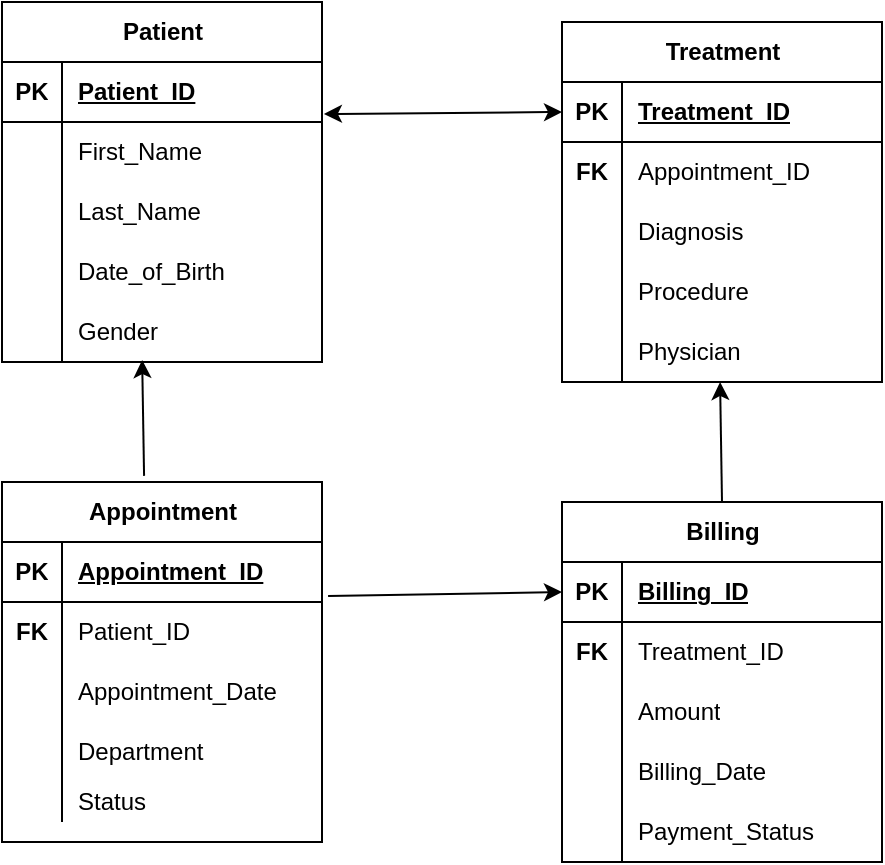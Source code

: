<mxfile version="26.2.9">
  <diagram name="Page-1" id="Cd_KYzjX2k4OVCeXTBs4">
    <mxGraphModel dx="1915" dy="1558" grid="1" gridSize="10" guides="1" tooltips="1" connect="1" arrows="1" fold="1" page="1" pageScale="1" pageWidth="850" pageHeight="1100" math="0" shadow="0">
      <root>
        <mxCell id="0" />
        <mxCell id="1" parent="0" />
        <mxCell id="gVo0zl2ULcCSPnZA69HA-17" value="Appointment" style="shape=table;startSize=30;container=1;collapsible=1;childLayout=tableLayout;fixedRows=1;rowLines=0;fontStyle=1;align=center;resizeLast=1;html=1;" parent="1" vertex="1">
          <mxGeometry x="-800" y="150" width="160" height="180" as="geometry" />
        </mxCell>
        <mxCell id="gVo0zl2ULcCSPnZA69HA-18" value="" style="shape=tableRow;horizontal=0;startSize=0;swimlaneHead=0;swimlaneBody=0;fillColor=none;collapsible=0;dropTarget=0;points=[[0,0.5],[1,0.5]];portConstraint=eastwest;top=0;left=0;right=0;bottom=1;" parent="gVo0zl2ULcCSPnZA69HA-17" vertex="1">
          <mxGeometry y="30" width="160" height="30" as="geometry" />
        </mxCell>
        <mxCell id="gVo0zl2ULcCSPnZA69HA-19" value="PK" style="shape=partialRectangle;connectable=0;fillColor=none;top=0;left=0;bottom=0;right=0;fontStyle=1;overflow=hidden;whiteSpace=wrap;html=1;" parent="gVo0zl2ULcCSPnZA69HA-18" vertex="1">
          <mxGeometry width="30" height="30" as="geometry">
            <mxRectangle width="30" height="30" as="alternateBounds" />
          </mxGeometry>
        </mxCell>
        <mxCell id="gVo0zl2ULcCSPnZA69HA-20" value="Appointment_ID" style="shape=partialRectangle;connectable=0;fillColor=none;top=0;left=0;bottom=0;right=0;align=left;spacingLeft=6;fontStyle=5;overflow=hidden;whiteSpace=wrap;html=1;" parent="gVo0zl2ULcCSPnZA69HA-18" vertex="1">
          <mxGeometry x="30" width="130" height="30" as="geometry">
            <mxRectangle width="130" height="30" as="alternateBounds" />
          </mxGeometry>
        </mxCell>
        <mxCell id="gVo0zl2ULcCSPnZA69HA-21" value="" style="shape=tableRow;horizontal=0;startSize=0;swimlaneHead=0;swimlaneBody=0;fillColor=none;collapsible=0;dropTarget=0;points=[[0,0.5],[1,0.5]];portConstraint=eastwest;top=0;left=0;right=0;bottom=0;" parent="gVo0zl2ULcCSPnZA69HA-17" vertex="1">
          <mxGeometry y="60" width="160" height="30" as="geometry" />
        </mxCell>
        <mxCell id="gVo0zl2ULcCSPnZA69HA-22" value="&lt;b&gt;FK&lt;/b&gt;" style="shape=partialRectangle;connectable=0;fillColor=none;top=0;left=0;bottom=0;right=0;editable=1;overflow=hidden;whiteSpace=wrap;html=1;" parent="gVo0zl2ULcCSPnZA69HA-21" vertex="1">
          <mxGeometry width="30" height="30" as="geometry">
            <mxRectangle width="30" height="30" as="alternateBounds" />
          </mxGeometry>
        </mxCell>
        <mxCell id="gVo0zl2ULcCSPnZA69HA-23" value="Patient_ID" style="shape=partialRectangle;connectable=0;fillColor=none;top=0;left=0;bottom=0;right=0;align=left;spacingLeft=6;overflow=hidden;whiteSpace=wrap;html=1;" parent="gVo0zl2ULcCSPnZA69HA-21" vertex="1">
          <mxGeometry x="30" width="130" height="30" as="geometry">
            <mxRectangle width="130" height="30" as="alternateBounds" />
          </mxGeometry>
        </mxCell>
        <mxCell id="gVo0zl2ULcCSPnZA69HA-27" value="" style="shape=tableRow;horizontal=0;startSize=0;swimlaneHead=0;swimlaneBody=0;fillColor=none;collapsible=0;dropTarget=0;points=[[0,0.5],[1,0.5]];portConstraint=eastwest;top=0;left=0;right=0;bottom=0;" parent="gVo0zl2ULcCSPnZA69HA-17" vertex="1">
          <mxGeometry y="90" width="160" height="30" as="geometry" />
        </mxCell>
        <mxCell id="gVo0zl2ULcCSPnZA69HA-28" value="" style="shape=partialRectangle;connectable=0;fillColor=none;top=0;left=0;bottom=0;right=0;editable=1;overflow=hidden;whiteSpace=wrap;html=1;" parent="gVo0zl2ULcCSPnZA69HA-27" vertex="1">
          <mxGeometry width="30" height="30" as="geometry">
            <mxRectangle width="30" height="30" as="alternateBounds" />
          </mxGeometry>
        </mxCell>
        <mxCell id="gVo0zl2ULcCSPnZA69HA-29" value="Appointment_Date" style="shape=partialRectangle;connectable=0;fillColor=none;top=0;left=0;bottom=0;right=0;align=left;spacingLeft=6;overflow=hidden;whiteSpace=wrap;html=1;" parent="gVo0zl2ULcCSPnZA69HA-27" vertex="1">
          <mxGeometry x="30" width="130" height="30" as="geometry">
            <mxRectangle width="130" height="30" as="alternateBounds" />
          </mxGeometry>
        </mxCell>
        <mxCell id="gVo0zl2ULcCSPnZA69HA-30" style="shape=tableRow;horizontal=0;startSize=0;swimlaneHead=0;swimlaneBody=0;fillColor=none;collapsible=0;dropTarget=0;points=[[0,0.5],[1,0.5]];portConstraint=eastwest;top=0;left=0;right=0;bottom=0;" parent="gVo0zl2ULcCSPnZA69HA-17" vertex="1">
          <mxGeometry y="120" width="160" height="30" as="geometry" />
        </mxCell>
        <mxCell id="gVo0zl2ULcCSPnZA69HA-31" style="shape=partialRectangle;connectable=0;fillColor=none;top=0;left=0;bottom=0;right=0;editable=1;overflow=hidden;whiteSpace=wrap;html=1;" parent="gVo0zl2ULcCSPnZA69HA-30" vertex="1">
          <mxGeometry width="30" height="30" as="geometry">
            <mxRectangle width="30" height="30" as="alternateBounds" />
          </mxGeometry>
        </mxCell>
        <mxCell id="gVo0zl2ULcCSPnZA69HA-32" value="Department" style="shape=partialRectangle;connectable=0;fillColor=none;top=0;left=0;bottom=0;right=0;align=left;spacingLeft=6;overflow=hidden;whiteSpace=wrap;html=1;" parent="gVo0zl2ULcCSPnZA69HA-30" vertex="1">
          <mxGeometry x="30" width="130" height="30" as="geometry">
            <mxRectangle width="130" height="30" as="alternateBounds" />
          </mxGeometry>
        </mxCell>
        <mxCell id="gVo0zl2ULcCSPnZA69HA-33" style="shape=tableRow;horizontal=0;startSize=0;swimlaneHead=0;swimlaneBody=0;fillColor=none;collapsible=0;dropTarget=0;points=[[0,0.5],[1,0.5]];portConstraint=eastwest;top=0;left=0;right=0;bottom=0;" parent="gVo0zl2ULcCSPnZA69HA-17" vertex="1">
          <mxGeometry y="150" width="160" height="20" as="geometry" />
        </mxCell>
        <mxCell id="gVo0zl2ULcCSPnZA69HA-34" style="shape=partialRectangle;connectable=0;fillColor=none;top=0;left=0;bottom=0;right=0;editable=1;overflow=hidden;whiteSpace=wrap;html=1;" parent="gVo0zl2ULcCSPnZA69HA-33" vertex="1">
          <mxGeometry width="30" height="20" as="geometry">
            <mxRectangle width="30" height="20" as="alternateBounds" />
          </mxGeometry>
        </mxCell>
        <mxCell id="gVo0zl2ULcCSPnZA69HA-35" value="Status" style="shape=partialRectangle;connectable=0;fillColor=none;top=0;left=0;bottom=0;right=0;align=left;spacingLeft=6;overflow=hidden;whiteSpace=wrap;html=1;" parent="gVo0zl2ULcCSPnZA69HA-33" vertex="1">
          <mxGeometry x="30" width="130" height="20" as="geometry">
            <mxRectangle width="130" height="20" as="alternateBounds" />
          </mxGeometry>
        </mxCell>
        <mxCell id="gVo0zl2ULcCSPnZA69HA-42" value="Billing" style="shape=table;startSize=30;container=1;collapsible=1;childLayout=tableLayout;fixedRows=1;rowLines=0;fontStyle=1;align=center;resizeLast=1;html=1;" parent="1" vertex="1">
          <mxGeometry x="-520" y="160" width="160" height="180" as="geometry" />
        </mxCell>
        <mxCell id="gVo0zl2ULcCSPnZA69HA-43" value="" style="shape=tableRow;horizontal=0;startSize=0;swimlaneHead=0;swimlaneBody=0;fillColor=none;collapsible=0;dropTarget=0;points=[[0,0.5],[1,0.5]];portConstraint=eastwest;top=0;left=0;right=0;bottom=1;" parent="gVo0zl2ULcCSPnZA69HA-42" vertex="1">
          <mxGeometry y="30" width="160" height="30" as="geometry" />
        </mxCell>
        <mxCell id="gVo0zl2ULcCSPnZA69HA-44" value="PK" style="shape=partialRectangle;connectable=0;fillColor=none;top=0;left=0;bottom=0;right=0;fontStyle=1;overflow=hidden;whiteSpace=wrap;html=1;" parent="gVo0zl2ULcCSPnZA69HA-43" vertex="1">
          <mxGeometry width="30" height="30" as="geometry">
            <mxRectangle width="30" height="30" as="alternateBounds" />
          </mxGeometry>
        </mxCell>
        <mxCell id="gVo0zl2ULcCSPnZA69HA-45" value="Billing_ID" style="shape=partialRectangle;connectable=0;fillColor=none;top=0;left=0;bottom=0;right=0;align=left;spacingLeft=6;fontStyle=5;overflow=hidden;whiteSpace=wrap;html=1;" parent="gVo0zl2ULcCSPnZA69HA-43" vertex="1">
          <mxGeometry x="30" width="130" height="30" as="geometry">
            <mxRectangle width="130" height="30" as="alternateBounds" />
          </mxGeometry>
        </mxCell>
        <mxCell id="gVo0zl2ULcCSPnZA69HA-46" value="" style="shape=tableRow;horizontal=0;startSize=0;swimlaneHead=0;swimlaneBody=0;fillColor=none;collapsible=0;dropTarget=0;points=[[0,0.5],[1,0.5]];portConstraint=eastwest;top=0;left=0;right=0;bottom=0;" parent="gVo0zl2ULcCSPnZA69HA-42" vertex="1">
          <mxGeometry y="60" width="160" height="30" as="geometry" />
        </mxCell>
        <mxCell id="gVo0zl2ULcCSPnZA69HA-47" value="&lt;b&gt;FK&lt;/b&gt;" style="shape=partialRectangle;connectable=0;fillColor=none;top=0;left=0;bottom=0;right=0;editable=1;overflow=hidden;whiteSpace=wrap;html=1;" parent="gVo0zl2ULcCSPnZA69HA-46" vertex="1">
          <mxGeometry width="30" height="30" as="geometry">
            <mxRectangle width="30" height="30" as="alternateBounds" />
          </mxGeometry>
        </mxCell>
        <mxCell id="gVo0zl2ULcCSPnZA69HA-48" value="Treatment_ID" style="shape=partialRectangle;connectable=0;fillColor=none;top=0;left=0;bottom=0;right=0;align=left;spacingLeft=6;overflow=hidden;whiteSpace=wrap;html=1;" parent="gVo0zl2ULcCSPnZA69HA-46" vertex="1">
          <mxGeometry x="30" width="130" height="30" as="geometry">
            <mxRectangle width="130" height="30" as="alternateBounds" />
          </mxGeometry>
        </mxCell>
        <mxCell id="gVo0zl2ULcCSPnZA69HA-49" value="" style="shape=tableRow;horizontal=0;startSize=0;swimlaneHead=0;swimlaneBody=0;fillColor=none;collapsible=0;dropTarget=0;points=[[0,0.5],[1,0.5]];portConstraint=eastwest;top=0;left=0;right=0;bottom=0;" parent="gVo0zl2ULcCSPnZA69HA-42" vertex="1">
          <mxGeometry y="90" width="160" height="30" as="geometry" />
        </mxCell>
        <mxCell id="gVo0zl2ULcCSPnZA69HA-50" value="" style="shape=partialRectangle;connectable=0;fillColor=none;top=0;left=0;bottom=0;right=0;editable=1;overflow=hidden;whiteSpace=wrap;html=1;" parent="gVo0zl2ULcCSPnZA69HA-49" vertex="1">
          <mxGeometry width="30" height="30" as="geometry">
            <mxRectangle width="30" height="30" as="alternateBounds" />
          </mxGeometry>
        </mxCell>
        <mxCell id="gVo0zl2ULcCSPnZA69HA-51" value="Amount" style="shape=partialRectangle;connectable=0;fillColor=none;top=0;left=0;bottom=0;right=0;align=left;spacingLeft=6;overflow=hidden;whiteSpace=wrap;html=1;" parent="gVo0zl2ULcCSPnZA69HA-49" vertex="1">
          <mxGeometry x="30" width="130" height="30" as="geometry">
            <mxRectangle width="130" height="30" as="alternateBounds" />
          </mxGeometry>
        </mxCell>
        <mxCell id="gVo0zl2ULcCSPnZA69HA-52" value="" style="shape=tableRow;horizontal=0;startSize=0;swimlaneHead=0;swimlaneBody=0;fillColor=none;collapsible=0;dropTarget=0;points=[[0,0.5],[1,0.5]];portConstraint=eastwest;top=0;left=0;right=0;bottom=0;" parent="gVo0zl2ULcCSPnZA69HA-42" vertex="1">
          <mxGeometry y="120" width="160" height="30" as="geometry" />
        </mxCell>
        <mxCell id="gVo0zl2ULcCSPnZA69HA-53" value="" style="shape=partialRectangle;connectable=0;fillColor=none;top=0;left=0;bottom=0;right=0;editable=1;overflow=hidden;whiteSpace=wrap;html=1;" parent="gVo0zl2ULcCSPnZA69HA-52" vertex="1">
          <mxGeometry width="30" height="30" as="geometry">
            <mxRectangle width="30" height="30" as="alternateBounds" />
          </mxGeometry>
        </mxCell>
        <mxCell id="gVo0zl2ULcCSPnZA69HA-54" value="Billing_Date" style="shape=partialRectangle;connectable=0;fillColor=none;top=0;left=0;bottom=0;right=0;align=left;spacingLeft=6;overflow=hidden;whiteSpace=wrap;html=1;" parent="gVo0zl2ULcCSPnZA69HA-52" vertex="1">
          <mxGeometry x="30" width="130" height="30" as="geometry">
            <mxRectangle width="130" height="30" as="alternateBounds" />
          </mxGeometry>
        </mxCell>
        <mxCell id="gVo0zl2ULcCSPnZA69HA-55" style="shape=tableRow;horizontal=0;startSize=0;swimlaneHead=0;swimlaneBody=0;fillColor=none;collapsible=0;dropTarget=0;points=[[0,0.5],[1,0.5]];portConstraint=eastwest;top=0;left=0;right=0;bottom=0;" parent="gVo0zl2ULcCSPnZA69HA-42" vertex="1">
          <mxGeometry y="150" width="160" height="30" as="geometry" />
        </mxCell>
        <mxCell id="gVo0zl2ULcCSPnZA69HA-56" style="shape=partialRectangle;connectable=0;fillColor=none;top=0;left=0;bottom=0;right=0;editable=1;overflow=hidden;whiteSpace=wrap;html=1;" parent="gVo0zl2ULcCSPnZA69HA-55" vertex="1">
          <mxGeometry width="30" height="30" as="geometry">
            <mxRectangle width="30" height="30" as="alternateBounds" />
          </mxGeometry>
        </mxCell>
        <mxCell id="gVo0zl2ULcCSPnZA69HA-57" value="Payment_Status" style="shape=partialRectangle;connectable=0;fillColor=none;top=0;left=0;bottom=0;right=0;align=left;spacingLeft=6;overflow=hidden;whiteSpace=wrap;html=1;" parent="gVo0zl2ULcCSPnZA69HA-55" vertex="1">
          <mxGeometry x="30" width="130" height="30" as="geometry">
            <mxRectangle width="130" height="30" as="alternateBounds" />
          </mxGeometry>
        </mxCell>
        <mxCell id="gVo0zl2ULcCSPnZA69HA-64" value="Treatment" style="shape=table;startSize=30;container=1;collapsible=1;childLayout=tableLayout;fixedRows=1;rowLines=0;fontStyle=1;align=center;resizeLast=1;html=1;" parent="1" vertex="1">
          <mxGeometry x="-520" y="-80" width="160" height="180" as="geometry" />
        </mxCell>
        <mxCell id="gVo0zl2ULcCSPnZA69HA-65" value="" style="shape=tableRow;horizontal=0;startSize=0;swimlaneHead=0;swimlaneBody=0;fillColor=none;collapsible=0;dropTarget=0;points=[[0,0.5],[1,0.5]];portConstraint=eastwest;top=0;left=0;right=0;bottom=1;" parent="gVo0zl2ULcCSPnZA69HA-64" vertex="1">
          <mxGeometry y="30" width="160" height="30" as="geometry" />
        </mxCell>
        <mxCell id="gVo0zl2ULcCSPnZA69HA-66" value="PK" style="shape=partialRectangle;connectable=0;fillColor=none;top=0;left=0;bottom=0;right=0;fontStyle=1;overflow=hidden;whiteSpace=wrap;html=1;" parent="gVo0zl2ULcCSPnZA69HA-65" vertex="1">
          <mxGeometry width="30" height="30" as="geometry">
            <mxRectangle width="30" height="30" as="alternateBounds" />
          </mxGeometry>
        </mxCell>
        <mxCell id="gVo0zl2ULcCSPnZA69HA-67" value="Treatment_ID" style="shape=partialRectangle;connectable=0;fillColor=none;top=0;left=0;bottom=0;right=0;align=left;spacingLeft=6;fontStyle=5;overflow=hidden;whiteSpace=wrap;html=1;" parent="gVo0zl2ULcCSPnZA69HA-65" vertex="1">
          <mxGeometry x="30" width="130" height="30" as="geometry">
            <mxRectangle width="130" height="30" as="alternateBounds" />
          </mxGeometry>
        </mxCell>
        <mxCell id="gVo0zl2ULcCSPnZA69HA-68" value="" style="shape=tableRow;horizontal=0;startSize=0;swimlaneHead=0;swimlaneBody=0;fillColor=none;collapsible=0;dropTarget=0;points=[[0,0.5],[1,0.5]];portConstraint=eastwest;top=0;left=0;right=0;bottom=0;" parent="gVo0zl2ULcCSPnZA69HA-64" vertex="1">
          <mxGeometry y="60" width="160" height="30" as="geometry" />
        </mxCell>
        <mxCell id="gVo0zl2ULcCSPnZA69HA-69" value="&lt;b&gt;FK&lt;/b&gt;" style="shape=partialRectangle;connectable=0;fillColor=none;top=0;left=0;bottom=0;right=0;editable=1;overflow=hidden;whiteSpace=wrap;html=1;" parent="gVo0zl2ULcCSPnZA69HA-68" vertex="1">
          <mxGeometry width="30" height="30" as="geometry">
            <mxRectangle width="30" height="30" as="alternateBounds" />
          </mxGeometry>
        </mxCell>
        <mxCell id="gVo0zl2ULcCSPnZA69HA-70" value="Appointment_ID" style="shape=partialRectangle;connectable=0;fillColor=none;top=0;left=0;bottom=0;right=0;align=left;spacingLeft=6;overflow=hidden;whiteSpace=wrap;html=1;" parent="gVo0zl2ULcCSPnZA69HA-68" vertex="1">
          <mxGeometry x="30" width="130" height="30" as="geometry">
            <mxRectangle width="130" height="30" as="alternateBounds" />
          </mxGeometry>
        </mxCell>
        <mxCell id="gVo0zl2ULcCSPnZA69HA-71" value="" style="shape=tableRow;horizontal=0;startSize=0;swimlaneHead=0;swimlaneBody=0;fillColor=none;collapsible=0;dropTarget=0;points=[[0,0.5],[1,0.5]];portConstraint=eastwest;top=0;left=0;right=0;bottom=0;" parent="gVo0zl2ULcCSPnZA69HA-64" vertex="1">
          <mxGeometry y="90" width="160" height="30" as="geometry" />
        </mxCell>
        <mxCell id="gVo0zl2ULcCSPnZA69HA-72" value="" style="shape=partialRectangle;connectable=0;fillColor=none;top=0;left=0;bottom=0;right=0;editable=1;overflow=hidden;whiteSpace=wrap;html=1;" parent="gVo0zl2ULcCSPnZA69HA-71" vertex="1">
          <mxGeometry width="30" height="30" as="geometry">
            <mxRectangle width="30" height="30" as="alternateBounds" />
          </mxGeometry>
        </mxCell>
        <mxCell id="gVo0zl2ULcCSPnZA69HA-73" value="Diagnosis" style="shape=partialRectangle;connectable=0;fillColor=none;top=0;left=0;bottom=0;right=0;align=left;spacingLeft=6;overflow=hidden;whiteSpace=wrap;html=1;" parent="gVo0zl2ULcCSPnZA69HA-71" vertex="1">
          <mxGeometry x="30" width="130" height="30" as="geometry">
            <mxRectangle width="130" height="30" as="alternateBounds" />
          </mxGeometry>
        </mxCell>
        <mxCell id="gVo0zl2ULcCSPnZA69HA-74" value="" style="shape=tableRow;horizontal=0;startSize=0;swimlaneHead=0;swimlaneBody=0;fillColor=none;collapsible=0;dropTarget=0;points=[[0,0.5],[1,0.5]];portConstraint=eastwest;top=0;left=0;right=0;bottom=0;" parent="gVo0zl2ULcCSPnZA69HA-64" vertex="1">
          <mxGeometry y="120" width="160" height="30" as="geometry" />
        </mxCell>
        <mxCell id="gVo0zl2ULcCSPnZA69HA-75" value="" style="shape=partialRectangle;connectable=0;fillColor=none;top=0;left=0;bottom=0;right=0;editable=1;overflow=hidden;whiteSpace=wrap;html=1;" parent="gVo0zl2ULcCSPnZA69HA-74" vertex="1">
          <mxGeometry width="30" height="30" as="geometry">
            <mxRectangle width="30" height="30" as="alternateBounds" />
          </mxGeometry>
        </mxCell>
        <mxCell id="gVo0zl2ULcCSPnZA69HA-76" value="Procedure" style="shape=partialRectangle;connectable=0;fillColor=none;top=0;left=0;bottom=0;right=0;align=left;spacingLeft=6;overflow=hidden;whiteSpace=wrap;html=1;" parent="gVo0zl2ULcCSPnZA69HA-74" vertex="1">
          <mxGeometry x="30" width="130" height="30" as="geometry">
            <mxRectangle width="130" height="30" as="alternateBounds" />
          </mxGeometry>
        </mxCell>
        <mxCell id="gVo0zl2ULcCSPnZA69HA-77" style="shape=tableRow;horizontal=0;startSize=0;swimlaneHead=0;swimlaneBody=0;fillColor=none;collapsible=0;dropTarget=0;points=[[0,0.5],[1,0.5]];portConstraint=eastwest;top=0;left=0;right=0;bottom=0;" parent="gVo0zl2ULcCSPnZA69HA-64" vertex="1">
          <mxGeometry y="150" width="160" height="30" as="geometry" />
        </mxCell>
        <mxCell id="gVo0zl2ULcCSPnZA69HA-78" style="shape=partialRectangle;connectable=0;fillColor=none;top=0;left=0;bottom=0;right=0;editable=1;overflow=hidden;whiteSpace=wrap;html=1;" parent="gVo0zl2ULcCSPnZA69HA-77" vertex="1">
          <mxGeometry width="30" height="30" as="geometry">
            <mxRectangle width="30" height="30" as="alternateBounds" />
          </mxGeometry>
        </mxCell>
        <mxCell id="gVo0zl2ULcCSPnZA69HA-79" value="Physician" style="shape=partialRectangle;connectable=0;fillColor=none;top=0;left=0;bottom=0;right=0;align=left;spacingLeft=6;overflow=hidden;whiteSpace=wrap;html=1;" parent="gVo0zl2ULcCSPnZA69HA-77" vertex="1">
          <mxGeometry x="30" width="130" height="30" as="geometry">
            <mxRectangle width="130" height="30" as="alternateBounds" />
          </mxGeometry>
        </mxCell>
        <mxCell id="2ZvuEtyGkBRsFA9hAqKJ-3" value="" style="endArrow=classic;startArrow=classic;html=1;rounded=0;exitX=1.006;exitY=0.867;exitDx=0;exitDy=0;entryX=0;entryY=0.5;entryDx=0;entryDy=0;exitPerimeter=0;" edge="1" parent="1" source="gVo0zl2ULcCSPnZA69HA-2" target="gVo0zl2ULcCSPnZA69HA-65">
          <mxGeometry width="50" height="50" relative="1" as="geometry">
            <mxPoint x="-640" y="-40" as="sourcePoint" />
            <mxPoint x="-520" y="-20" as="targetPoint" />
          </mxGeometry>
        </mxCell>
        <mxCell id="gVo0zl2ULcCSPnZA69HA-1" value="Patient" style="shape=table;startSize=30;container=1;collapsible=1;childLayout=tableLayout;fixedRows=1;rowLines=0;fontStyle=1;align=center;resizeLast=1;html=1;" parent="1" vertex="1">
          <mxGeometry x="-800" y="-90" width="160" height="180" as="geometry" />
        </mxCell>
        <mxCell id="gVo0zl2ULcCSPnZA69HA-2" value="" style="shape=tableRow;horizontal=0;startSize=0;swimlaneHead=0;swimlaneBody=0;fillColor=none;collapsible=0;dropTarget=0;points=[[0,0.5],[1,0.5]];portConstraint=eastwest;top=0;left=0;right=0;bottom=1;" parent="gVo0zl2ULcCSPnZA69HA-1" vertex="1">
          <mxGeometry y="30" width="160" height="30" as="geometry" />
        </mxCell>
        <mxCell id="gVo0zl2ULcCSPnZA69HA-3" value="PK" style="shape=partialRectangle;connectable=0;fillColor=none;top=0;left=0;bottom=0;right=0;fontStyle=1;overflow=hidden;whiteSpace=wrap;html=1;" parent="gVo0zl2ULcCSPnZA69HA-2" vertex="1">
          <mxGeometry width="30" height="30" as="geometry">
            <mxRectangle width="30" height="30" as="alternateBounds" />
          </mxGeometry>
        </mxCell>
        <mxCell id="gVo0zl2ULcCSPnZA69HA-4" value="Patient_ID" style="shape=partialRectangle;connectable=0;fillColor=none;top=0;left=0;bottom=0;right=0;align=left;spacingLeft=6;fontStyle=5;overflow=hidden;whiteSpace=wrap;html=1;" parent="gVo0zl2ULcCSPnZA69HA-2" vertex="1">
          <mxGeometry x="30" width="130" height="30" as="geometry">
            <mxRectangle width="130" height="30" as="alternateBounds" />
          </mxGeometry>
        </mxCell>
        <mxCell id="gVo0zl2ULcCSPnZA69HA-5" value="" style="shape=tableRow;horizontal=0;startSize=0;swimlaneHead=0;swimlaneBody=0;fillColor=none;collapsible=0;dropTarget=0;points=[[0,0.5],[1,0.5]];portConstraint=eastwest;top=0;left=0;right=0;bottom=0;" parent="gVo0zl2ULcCSPnZA69HA-1" vertex="1">
          <mxGeometry y="60" width="160" height="30" as="geometry" />
        </mxCell>
        <mxCell id="gVo0zl2ULcCSPnZA69HA-6" value="" style="shape=partialRectangle;connectable=0;fillColor=none;top=0;left=0;bottom=0;right=0;editable=1;overflow=hidden;whiteSpace=wrap;html=1;" parent="gVo0zl2ULcCSPnZA69HA-5" vertex="1">
          <mxGeometry width="30" height="30" as="geometry">
            <mxRectangle width="30" height="30" as="alternateBounds" />
          </mxGeometry>
        </mxCell>
        <mxCell id="gVo0zl2ULcCSPnZA69HA-7" value="First_Name" style="shape=partialRectangle;connectable=0;fillColor=none;top=0;left=0;bottom=0;right=0;align=left;spacingLeft=6;overflow=hidden;whiteSpace=wrap;html=1;" parent="gVo0zl2ULcCSPnZA69HA-5" vertex="1">
          <mxGeometry x="30" width="130" height="30" as="geometry">
            <mxRectangle width="130" height="30" as="alternateBounds" />
          </mxGeometry>
        </mxCell>
        <mxCell id="gVo0zl2ULcCSPnZA69HA-8" value="" style="shape=tableRow;horizontal=0;startSize=0;swimlaneHead=0;swimlaneBody=0;fillColor=none;collapsible=0;dropTarget=0;points=[[0,0.5],[1,0.5]];portConstraint=eastwest;top=0;left=0;right=0;bottom=0;" parent="gVo0zl2ULcCSPnZA69HA-1" vertex="1">
          <mxGeometry y="90" width="160" height="30" as="geometry" />
        </mxCell>
        <mxCell id="gVo0zl2ULcCSPnZA69HA-9" value="" style="shape=partialRectangle;connectable=0;fillColor=none;top=0;left=0;bottom=0;right=0;editable=1;overflow=hidden;whiteSpace=wrap;html=1;" parent="gVo0zl2ULcCSPnZA69HA-8" vertex="1">
          <mxGeometry width="30" height="30" as="geometry">
            <mxRectangle width="30" height="30" as="alternateBounds" />
          </mxGeometry>
        </mxCell>
        <mxCell id="gVo0zl2ULcCSPnZA69HA-10" value="Last_Name" style="shape=partialRectangle;connectable=0;fillColor=none;top=0;left=0;bottom=0;right=0;align=left;spacingLeft=6;overflow=hidden;whiteSpace=wrap;html=1;" parent="gVo0zl2ULcCSPnZA69HA-8" vertex="1">
          <mxGeometry x="30" width="130" height="30" as="geometry">
            <mxRectangle width="130" height="30" as="alternateBounds" />
          </mxGeometry>
        </mxCell>
        <mxCell id="gVo0zl2ULcCSPnZA69HA-11" value="" style="shape=tableRow;horizontal=0;startSize=0;swimlaneHead=0;swimlaneBody=0;fillColor=none;collapsible=0;dropTarget=0;points=[[0,0.5],[1,0.5]];portConstraint=eastwest;top=0;left=0;right=0;bottom=0;" parent="gVo0zl2ULcCSPnZA69HA-1" vertex="1">
          <mxGeometry y="120" width="160" height="30" as="geometry" />
        </mxCell>
        <mxCell id="gVo0zl2ULcCSPnZA69HA-12" value="" style="shape=partialRectangle;connectable=0;fillColor=none;top=0;left=0;bottom=0;right=0;editable=1;overflow=hidden;whiteSpace=wrap;html=1;" parent="gVo0zl2ULcCSPnZA69HA-11" vertex="1">
          <mxGeometry width="30" height="30" as="geometry">
            <mxRectangle width="30" height="30" as="alternateBounds" />
          </mxGeometry>
        </mxCell>
        <mxCell id="gVo0zl2ULcCSPnZA69HA-13" value="Date_of_Birth" style="shape=partialRectangle;connectable=0;fillColor=none;top=0;left=0;bottom=0;right=0;align=left;spacingLeft=6;overflow=hidden;whiteSpace=wrap;html=1;" parent="gVo0zl2ULcCSPnZA69HA-11" vertex="1">
          <mxGeometry x="30" width="130" height="30" as="geometry">
            <mxRectangle width="130" height="30" as="alternateBounds" />
          </mxGeometry>
        </mxCell>
        <mxCell id="gVo0zl2ULcCSPnZA69HA-14" style="shape=tableRow;horizontal=0;startSize=0;swimlaneHead=0;swimlaneBody=0;fillColor=none;collapsible=0;dropTarget=0;points=[[0,0.5],[1,0.5]];portConstraint=eastwest;top=0;left=0;right=0;bottom=0;" parent="gVo0zl2ULcCSPnZA69HA-1" vertex="1">
          <mxGeometry y="150" width="160" height="30" as="geometry" />
        </mxCell>
        <mxCell id="gVo0zl2ULcCSPnZA69HA-15" style="shape=partialRectangle;connectable=0;fillColor=none;top=0;left=0;bottom=0;right=0;editable=1;overflow=hidden;whiteSpace=wrap;html=1;" parent="gVo0zl2ULcCSPnZA69HA-14" vertex="1">
          <mxGeometry width="30" height="30" as="geometry">
            <mxRectangle width="30" height="30" as="alternateBounds" />
          </mxGeometry>
        </mxCell>
        <mxCell id="gVo0zl2ULcCSPnZA69HA-16" value="Gender" style="shape=partialRectangle;connectable=0;fillColor=none;top=0;left=0;bottom=0;right=0;align=left;spacingLeft=6;overflow=hidden;whiteSpace=wrap;html=1;" parent="gVo0zl2ULcCSPnZA69HA-14" vertex="1">
          <mxGeometry x="30" width="130" height="30" as="geometry">
            <mxRectangle width="130" height="30" as="alternateBounds" />
          </mxGeometry>
        </mxCell>
        <mxCell id="2ZvuEtyGkBRsFA9hAqKJ-5" value="" style="endArrow=classic;html=1;rounded=0;exitX=0.444;exitY=-0.017;exitDx=0;exitDy=0;exitPerimeter=0;entryX=0.438;entryY=0.967;entryDx=0;entryDy=0;entryPerimeter=0;" edge="1" parent="1" source="gVo0zl2ULcCSPnZA69HA-17" target="gVo0zl2ULcCSPnZA69HA-14">
          <mxGeometry width="50" height="50" relative="1" as="geometry">
            <mxPoint x="-760" y="140" as="sourcePoint" />
            <mxPoint x="-710" y="90" as="targetPoint" />
          </mxGeometry>
        </mxCell>
        <mxCell id="2ZvuEtyGkBRsFA9hAqKJ-6" value="" style="endArrow=classic;html=1;rounded=0;entryX=0;entryY=0.5;entryDx=0;entryDy=0;exitX=1.019;exitY=-0.1;exitDx=0;exitDy=0;exitPerimeter=0;" edge="1" parent="1" source="gVo0zl2ULcCSPnZA69HA-21" target="gVo0zl2ULcCSPnZA69HA-43">
          <mxGeometry width="50" height="50" relative="1" as="geometry">
            <mxPoint x="-640" y="260" as="sourcePoint" />
            <mxPoint x="-590" y="210" as="targetPoint" />
          </mxGeometry>
        </mxCell>
        <mxCell id="2ZvuEtyGkBRsFA9hAqKJ-7" value="" style="endArrow=classic;html=1;rounded=0;entryX=0.494;entryY=1;entryDx=0;entryDy=0;entryPerimeter=0;" edge="1" parent="1" target="gVo0zl2ULcCSPnZA69HA-77">
          <mxGeometry width="50" height="50" relative="1" as="geometry">
            <mxPoint x="-440" y="160" as="sourcePoint" />
            <mxPoint x="-390" y="110" as="targetPoint" />
          </mxGeometry>
        </mxCell>
      </root>
    </mxGraphModel>
  </diagram>
</mxfile>
